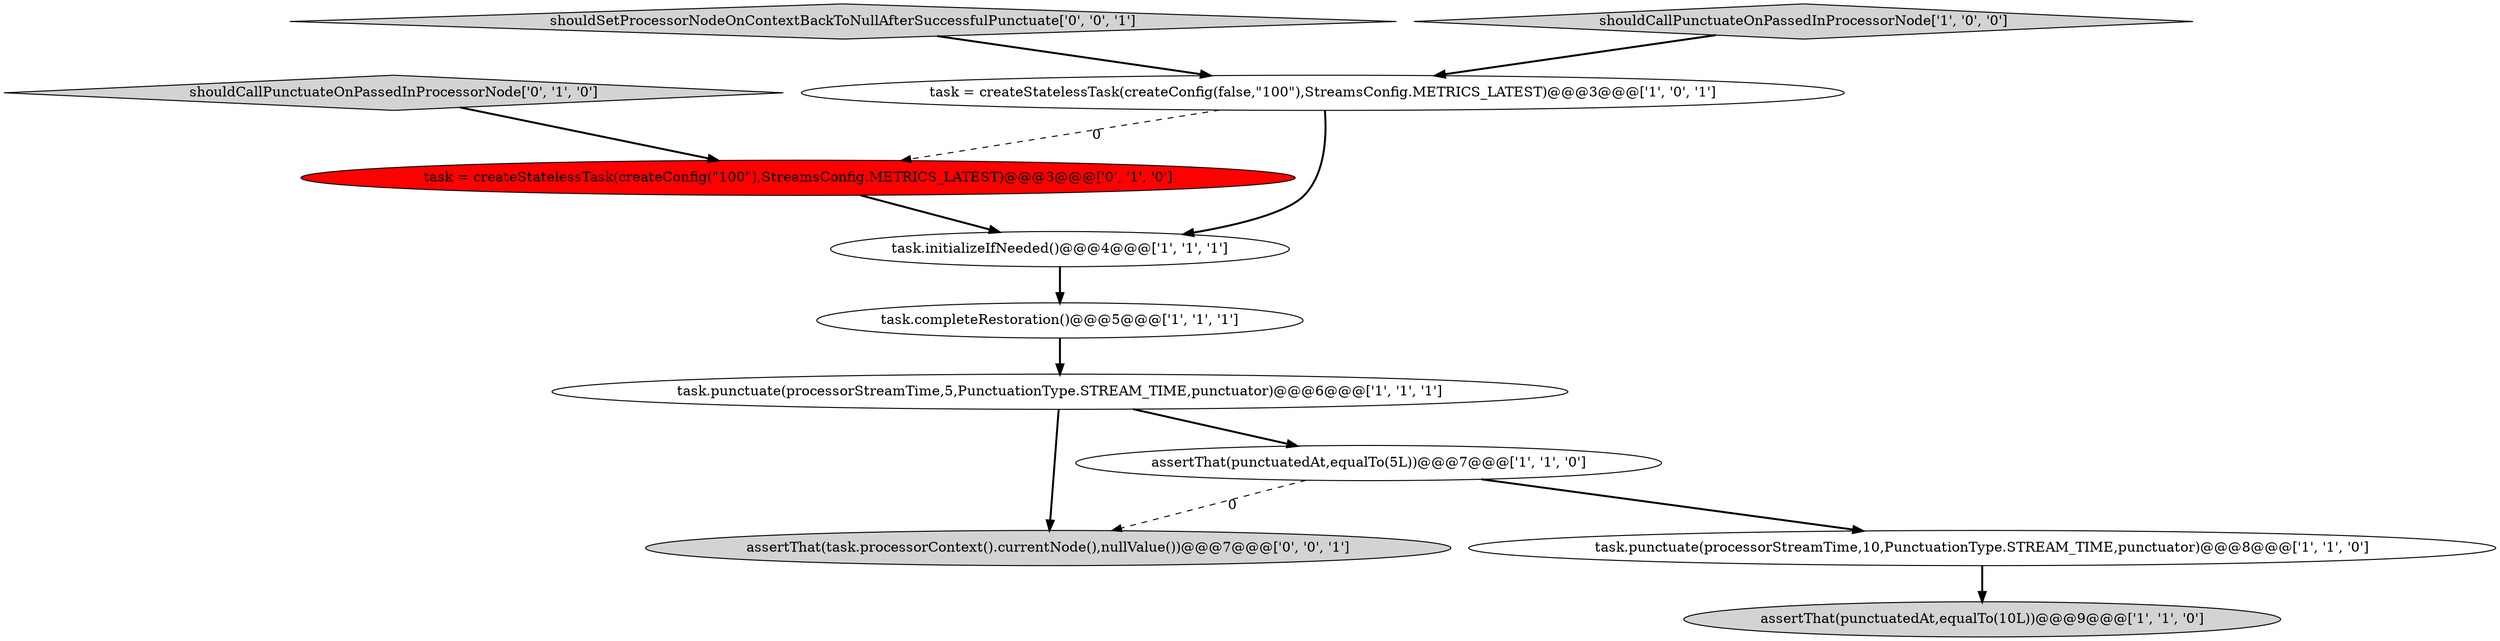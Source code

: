 digraph {
6 [style = filled, label = "task = createStatelessTask(createConfig(false,\"100\"),StreamsConfig.METRICS_LATEST)@@@3@@@['1', '0', '1']", fillcolor = white, shape = ellipse image = "AAA0AAABBB1BBB"];
11 [style = filled, label = "assertThat(task.processorContext().currentNode(),nullValue())@@@7@@@['0', '0', '1']", fillcolor = lightgray, shape = ellipse image = "AAA0AAABBB3BBB"];
1 [style = filled, label = "assertThat(punctuatedAt,equalTo(5L))@@@7@@@['1', '1', '0']", fillcolor = white, shape = ellipse image = "AAA0AAABBB1BBB"];
8 [style = filled, label = "task = createStatelessTask(createConfig(\"100\"),StreamsConfig.METRICS_LATEST)@@@3@@@['0', '1', '0']", fillcolor = red, shape = ellipse image = "AAA1AAABBB2BBB"];
10 [style = filled, label = "shouldSetProcessorNodeOnContextBackToNullAfterSuccessfulPunctuate['0', '0', '1']", fillcolor = lightgray, shape = diamond image = "AAA0AAABBB3BBB"];
7 [style = filled, label = "shouldCallPunctuateOnPassedInProcessorNode['1', '0', '0']", fillcolor = lightgray, shape = diamond image = "AAA0AAABBB1BBB"];
9 [style = filled, label = "shouldCallPunctuateOnPassedInProcessorNode['0', '1', '0']", fillcolor = lightgray, shape = diamond image = "AAA0AAABBB2BBB"];
2 [style = filled, label = "task.initializeIfNeeded()@@@4@@@['1', '1', '1']", fillcolor = white, shape = ellipse image = "AAA0AAABBB1BBB"];
0 [style = filled, label = "task.punctuate(processorStreamTime,5,PunctuationType.STREAM_TIME,punctuator)@@@6@@@['1', '1', '1']", fillcolor = white, shape = ellipse image = "AAA0AAABBB1BBB"];
5 [style = filled, label = "task.punctuate(processorStreamTime,10,PunctuationType.STREAM_TIME,punctuator)@@@8@@@['1', '1', '0']", fillcolor = white, shape = ellipse image = "AAA0AAABBB1BBB"];
3 [style = filled, label = "assertThat(punctuatedAt,equalTo(10L))@@@9@@@['1', '1', '0']", fillcolor = lightgray, shape = ellipse image = "AAA0AAABBB1BBB"];
4 [style = filled, label = "task.completeRestoration()@@@5@@@['1', '1', '1']", fillcolor = white, shape = ellipse image = "AAA0AAABBB1BBB"];
1->5 [style = bold, label=""];
5->3 [style = bold, label=""];
0->11 [style = bold, label=""];
6->8 [style = dashed, label="0"];
8->2 [style = bold, label=""];
9->8 [style = bold, label=""];
2->4 [style = bold, label=""];
1->11 [style = dashed, label="0"];
0->1 [style = bold, label=""];
10->6 [style = bold, label=""];
7->6 [style = bold, label=""];
4->0 [style = bold, label=""];
6->2 [style = bold, label=""];
}
